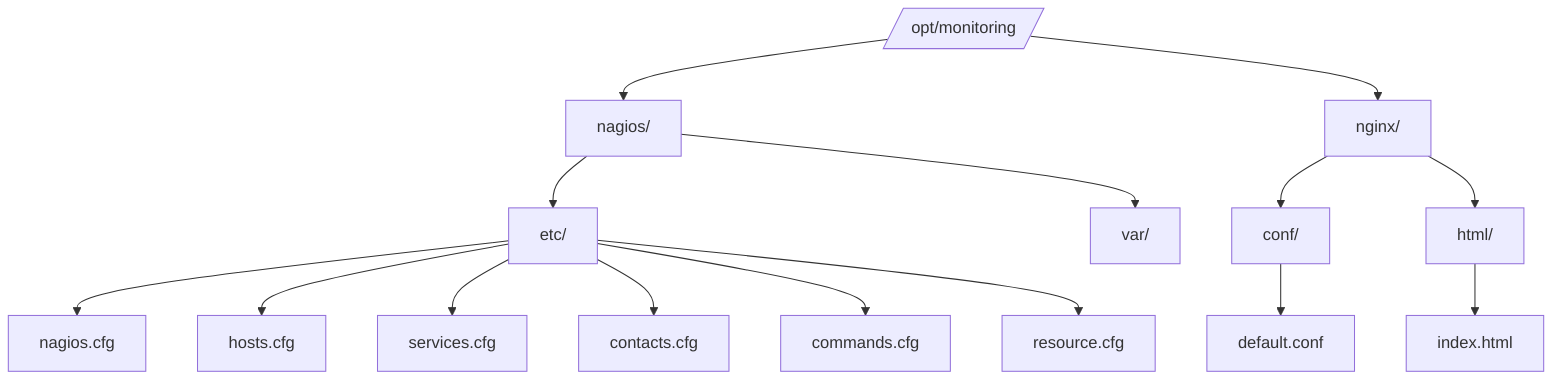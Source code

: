 graph TD
    A[/opt/monitoring/] --> B[nagios/]
    A --> C[nginx/]
    B --> D[etc/]
    B --> E[var/]
    C --> F[conf/]
    C --> G[html/]
    D --> H[nagios.cfg]
    D --> I[hosts.cfg]
    D --> J[services.cfg]
    D --> K[contacts.cfg]
    D --> L[commands.cfg]
    D --> M[resource.cfg]
    F --> N[default.conf]
    G --> O[index.html]